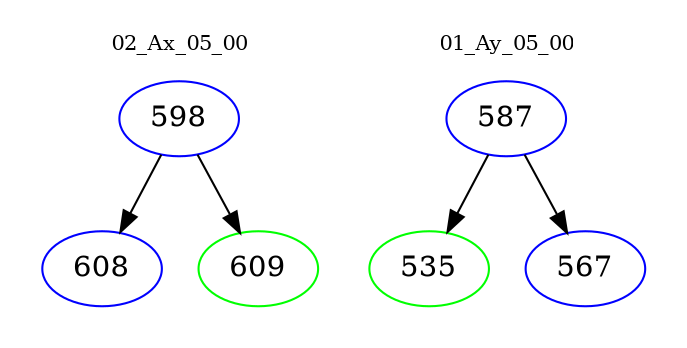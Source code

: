 digraph{
subgraph cluster_0 {
color = white
label = "02_Ax_05_00";
fontsize=10;
T0_598 [label="598", color="blue"]
T0_598 -> T0_608 [color="black"]
T0_608 [label="608", color="blue"]
T0_598 -> T0_609 [color="black"]
T0_609 [label="609", color="green"]
}
subgraph cluster_1 {
color = white
label = "01_Ay_05_00";
fontsize=10;
T1_587 [label="587", color="blue"]
T1_587 -> T1_535 [color="black"]
T1_535 [label="535", color="green"]
T1_587 -> T1_567 [color="black"]
T1_567 [label="567", color="blue"]
}
}

